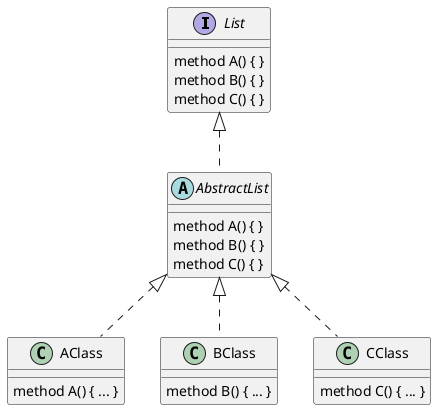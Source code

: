@startuml
'https://plantuml.com/class-diagram

interface List{
                method A() { }
                method B() { }
                method C() { }
              }
abstract class AbstractList{
                             method A() { }
                             method B() { }
                             method C() { }
                           }
class AClass{
        method A() { ... }
}
class BClass{
               method B() { ... }
}
class CClass{
               method C() { ... }
}

List <|.. AbstractList

AbstractList <|.. AClass
AbstractList <|.. BClass
AbstractList <|.. CClass

@enduml